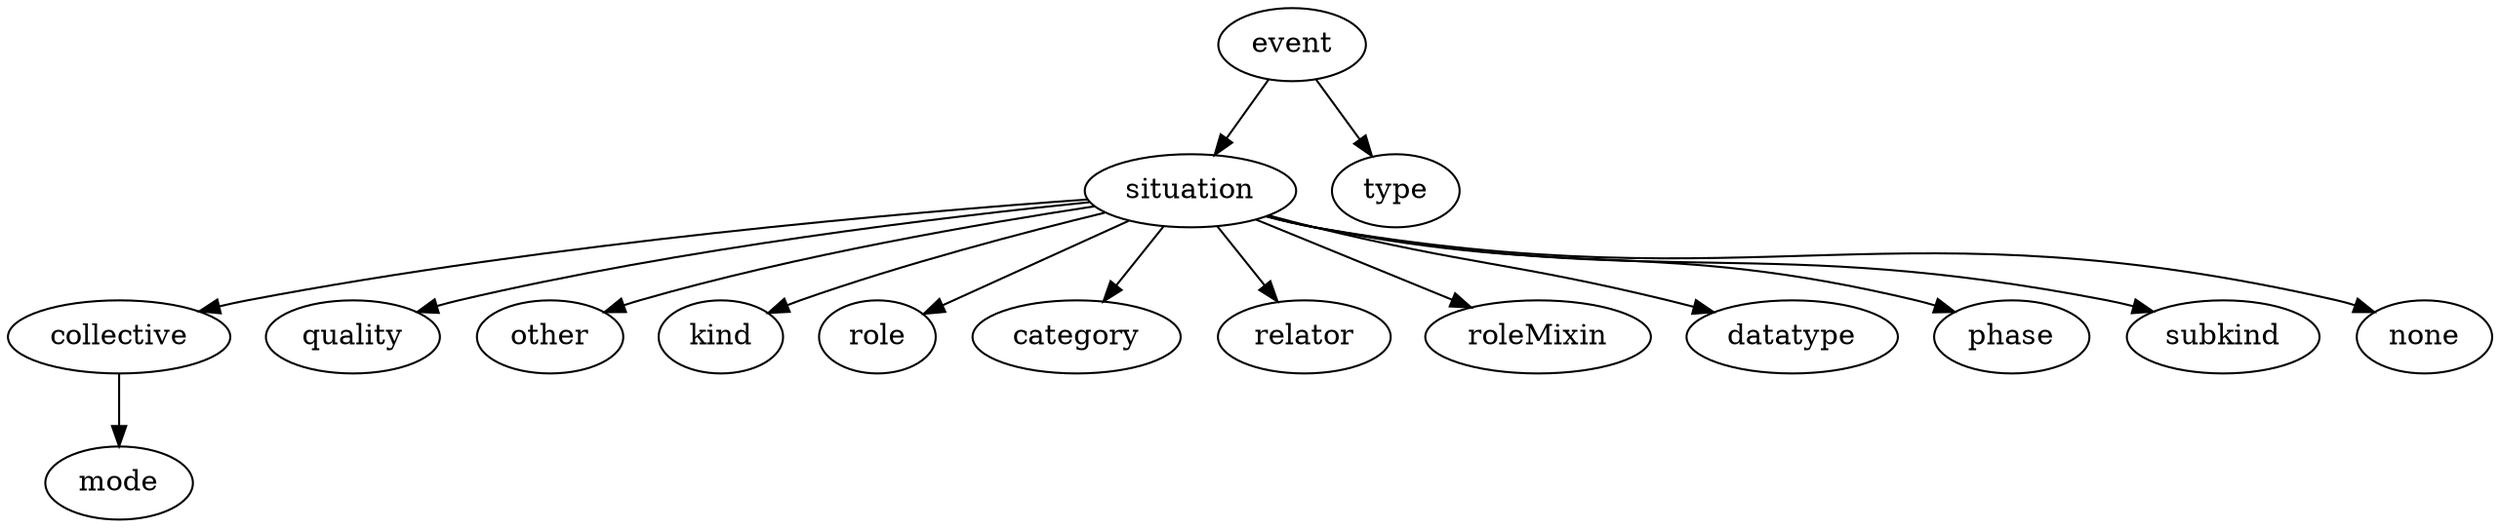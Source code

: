 strict digraph  {
event;
situation;
type;
collective;
quality;
other;
kind;
role;
category;
relator;
roleMixin;
datatype;
phase;
subkind;
none;
mode;
event -> situation;
event -> type;
situation -> collective;
situation -> quality;
situation -> other;
situation -> kind;
situation -> role;
situation -> category;
situation -> relator;
situation -> roleMixin;
situation -> datatype;
situation -> phase;
situation -> subkind;
situation -> none;
collective -> mode;
}

